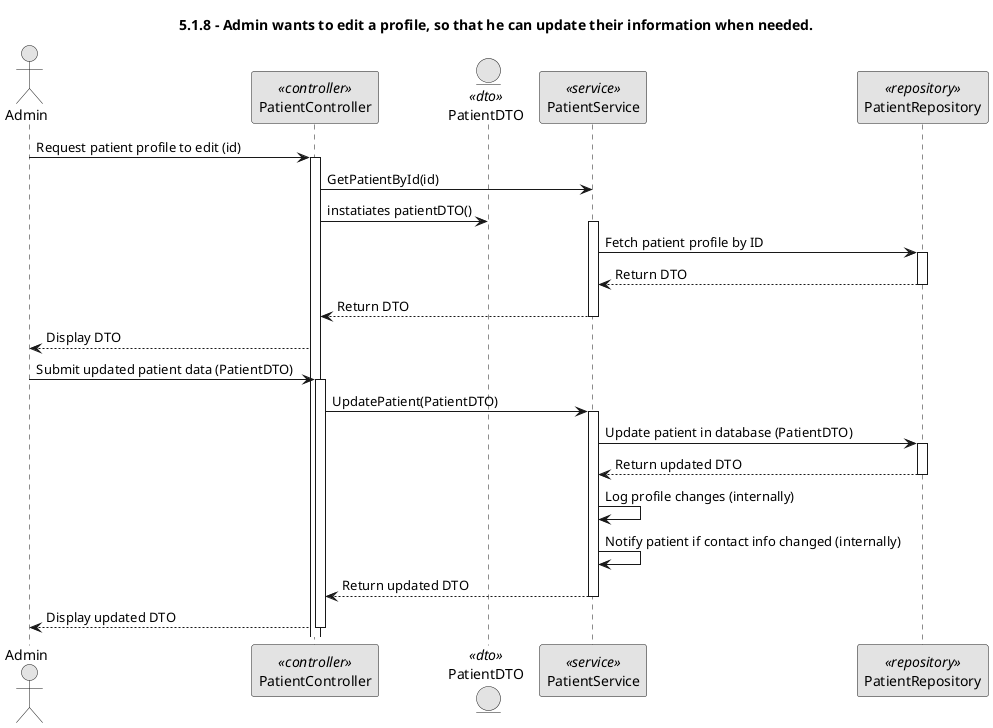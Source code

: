 @startuml
skinparam monochrome true
skinparam packageStyle rectangle
skinparam shadowing false

title 5.1.8 - Admin wants to edit a profile, so that he can update their information when needed.
actor "Admin" as Admin
participant "PatientController" as Controller <<controller>>
entity "PatientDTO" as DTO <<dto>>
participant "PatientService" as Service <<service>>
participant "PatientRepository" as Repo <<repository>>


Admin -> Controller: Request patient profile to edit (id)
activate Controller

    Controller -> Service: GetPatientById(id)
    Controller -> DTO: instatiates patientDTO()
    activate Service

        Service -> Repo: Fetch patient profile by ID
        activate Repo
        Repo --> Service: Return DTO
        deactivate Repo

    Service --> Controller: Return DTO
    deactivate Service

Controller --> Admin: Display DTO
Admin -> Controller: Submit updated patient data (PatientDTO)
activate Controller

    Controller -> Service: UpdatePatient(PatientDTO)
    activate Service

        Service -> Repo: Update patient in database (PatientDTO)
        activate Repo
        Repo --> Service: Return updated DTO
        deactivate Repo

        Service -> Service: Log profile changes (internally)
        Service -> Service: Notify patient if contact info changed (internally)

    Service --> Controller: Return updated DTO
    deactivate Service

Controller --> Admin: Display updated DTO
deactivate Controller

@enduml
